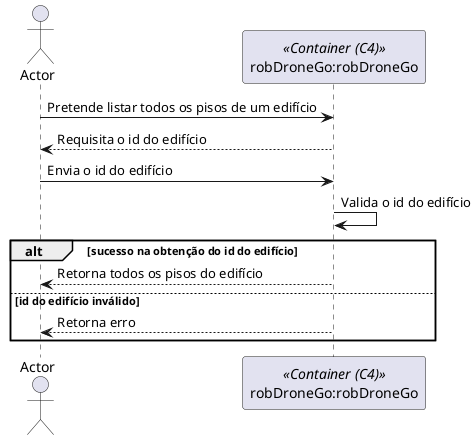 @startuml

actor Actor as Actor
participant "robDroneGo:robDroneGo" as Container <<Container (C4)>>

Actor -> Container: Pretende listar todos os pisos de um edifício
Container --> Actor: Requisita o id do edifício

Actor -> Container: Envia o id do edifício
Container -> Container: Valida o id do edifício

alt sucesso na obtenção do id do edifício
    Container --> Actor: Retorna todos os pisos do edifício
else id do edifício inválido
    Container --> Actor: Retorna erro
end


@enduml
